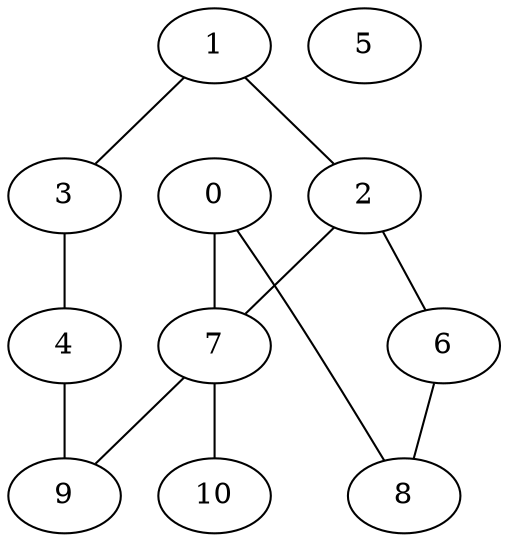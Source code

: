 graph "sampletest150-mod3_image20.bmp" {
	0	 [type=corner,
		x=139,
		y=322];
	7	 [type=intersection,
		x=155,
		y=355];
	0 -- 7	 [angle0="1.12",
		frequency=1,
		type0=line];
	8	 [type=intersection,
		x=147,
		y=286];
	0 -- 8	 [angle0="-1.35",
		frequency=1,
		type0=line];
	1	 [type=corner,
		x=442,
		y=362];
	2	 [type=intersection,
		x=360,
		y=340];
	1 -- 2	 [angle0=".26",
		frequency=1,
		type0=line];
	3	 [type=corner,
		x=469,
		y=468];
	1 -- 3	 [angle0="1.32",
		frequency=1,
		type0=line];
	6	 [type=intersection,
		x=370,
		y=288];
	2 -- 6	 [angle0="-1.38",
		frequency=1,
		type0=line];
	2 -- 7	 [angle0="-.07",
		frequency=1,
		type0=line];
	4	 [type=corner,
		x=52,
		y=434];
	3 -- 4	 [angle0=".08",
		frequency=1,
		type0=line];
	9	 [type=corner,
		x=63,
		y=355];
	4 -- 9	 [angle0="-1.43",
		frequency=1,
		type0=line];
	5	 [type=circle,
		x=252,
		y=197];
	6 -- 8	 [angle0="375.98",
		angle1="297.06",
		frequency=2,
		type0=arc,
		type1=arc];
	7 -- 9	 [angle0=".00",
		frequency=1,
		type0=line];
	10	 [type=endpoint,
		x=161,
		y=355];
	7 -- 10	 [angle0=".00",
		frequency=1,
		type0=line];
}
